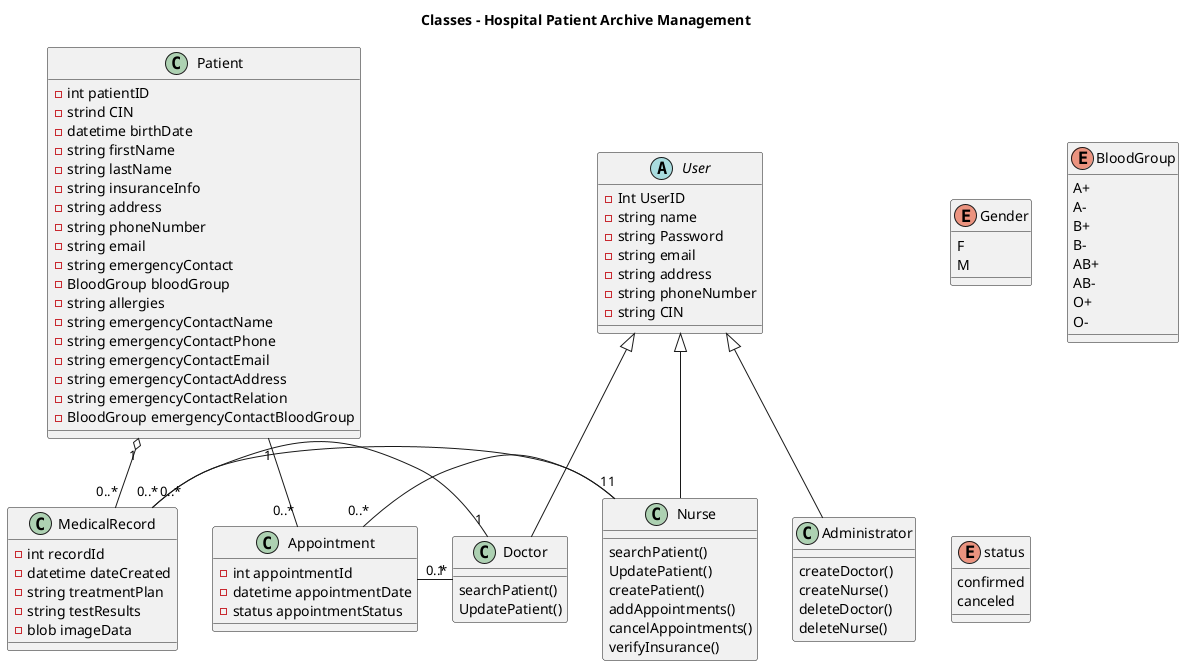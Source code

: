 @startuml

title Classes - Hospital Patient Archive Management

abstract User {
  - Int UserID
  - string name
  - string Password 
  - string email
  - string address
  - string phoneNumber
  - string CIN
}
enum Gender{
  F
  M
}
class Doctor {
  searchPatient()
  UpdatePatient()
}

class Nurse {
  searchPatient()
  UpdatePatient()
  createPatient()
  addAppointments()
  cancelAppointments()
  verifyInsurance()
}

User <|-- Doctor 
User <|-- Nurse
User <|-- Administrator

class Administrator {
  createDoctor()
  createNurse()
  deleteDoctor()
  deleteNurse()
}

class Patient {
  - int patientID
  - strind CIN
  - datetime birthDate
  - string firstName
  - string lastName
  - string insuranceInfo
  - string address
  - string phoneNumber
  - string email
  - string emergencyContact
  - BloodGroup bloodGroup
  - string allergies
  - string emergencyContactName
  - string emergencyContactPhone
  - string emergencyContactEmail
  - string emergencyContactAddress
  - string emergencyContactRelation
  - BloodGroup emergencyContactBloodGroup
}
enum BloodGroup {
  A+
  A-
  B+
  B-
  AB+
  AB-
  O+
  O-
}
class Appointment {
  -int appointmentId
  -datetime appointmentDate
  -status appointmentStatus
}

enum status {
  confirmed
  canceled
}

class MedicalRecord {
  - int recordId
  - datetime dateCreated
  - string treatmentPlan
  - string testResults
  - blob imageData
}

MedicalRecord "0..*" - "1" Nurse
Patient "1" - "0..*" Appointment
Patient "1" o-- "0..*" MedicalRecord
Appointment "0..*" - "1" Nurse
MedicalRecord "0..*" - "1" Doctor
Appointment "0..*" - "1" Doctor

@enduml
